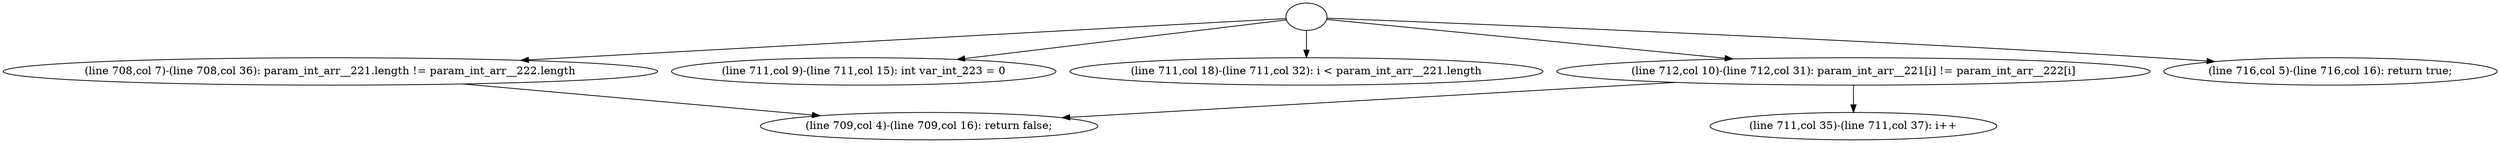 digraph G {
  1 [ label="" ];
  2 [ label="(line 708,col 7)-(line 708,col 36): param_int_arr__221.length != param_int_arr__222.length" ];
  3 [ label="(line 709,col 4)-(line 709,col 16): return false;" ];
  4 [ label="(line 711,col 9)-(line 711,col 15): int var_int_223 = 0" ];
  5 [ label="(line 711,col 18)-(line 711,col 32): i < param_int_arr__221.length" ];
  6 [ label="(line 712,col 10)-(line 712,col 31): param_int_arr__221[i] != param_int_arr__222[i]" ];
  7 [ label="(line 711,col 35)-(line 711,col 37): i++" ];
  8 [ label="(line 716,col 5)-(line 716,col 16): return true;" ];
  1 -> 2;
  2 -> 3;
  1 -> 4;
  1 -> 5;
  1 -> 6;
  6 -> 3;
  6 -> 7;
  1 -> 8;
}
